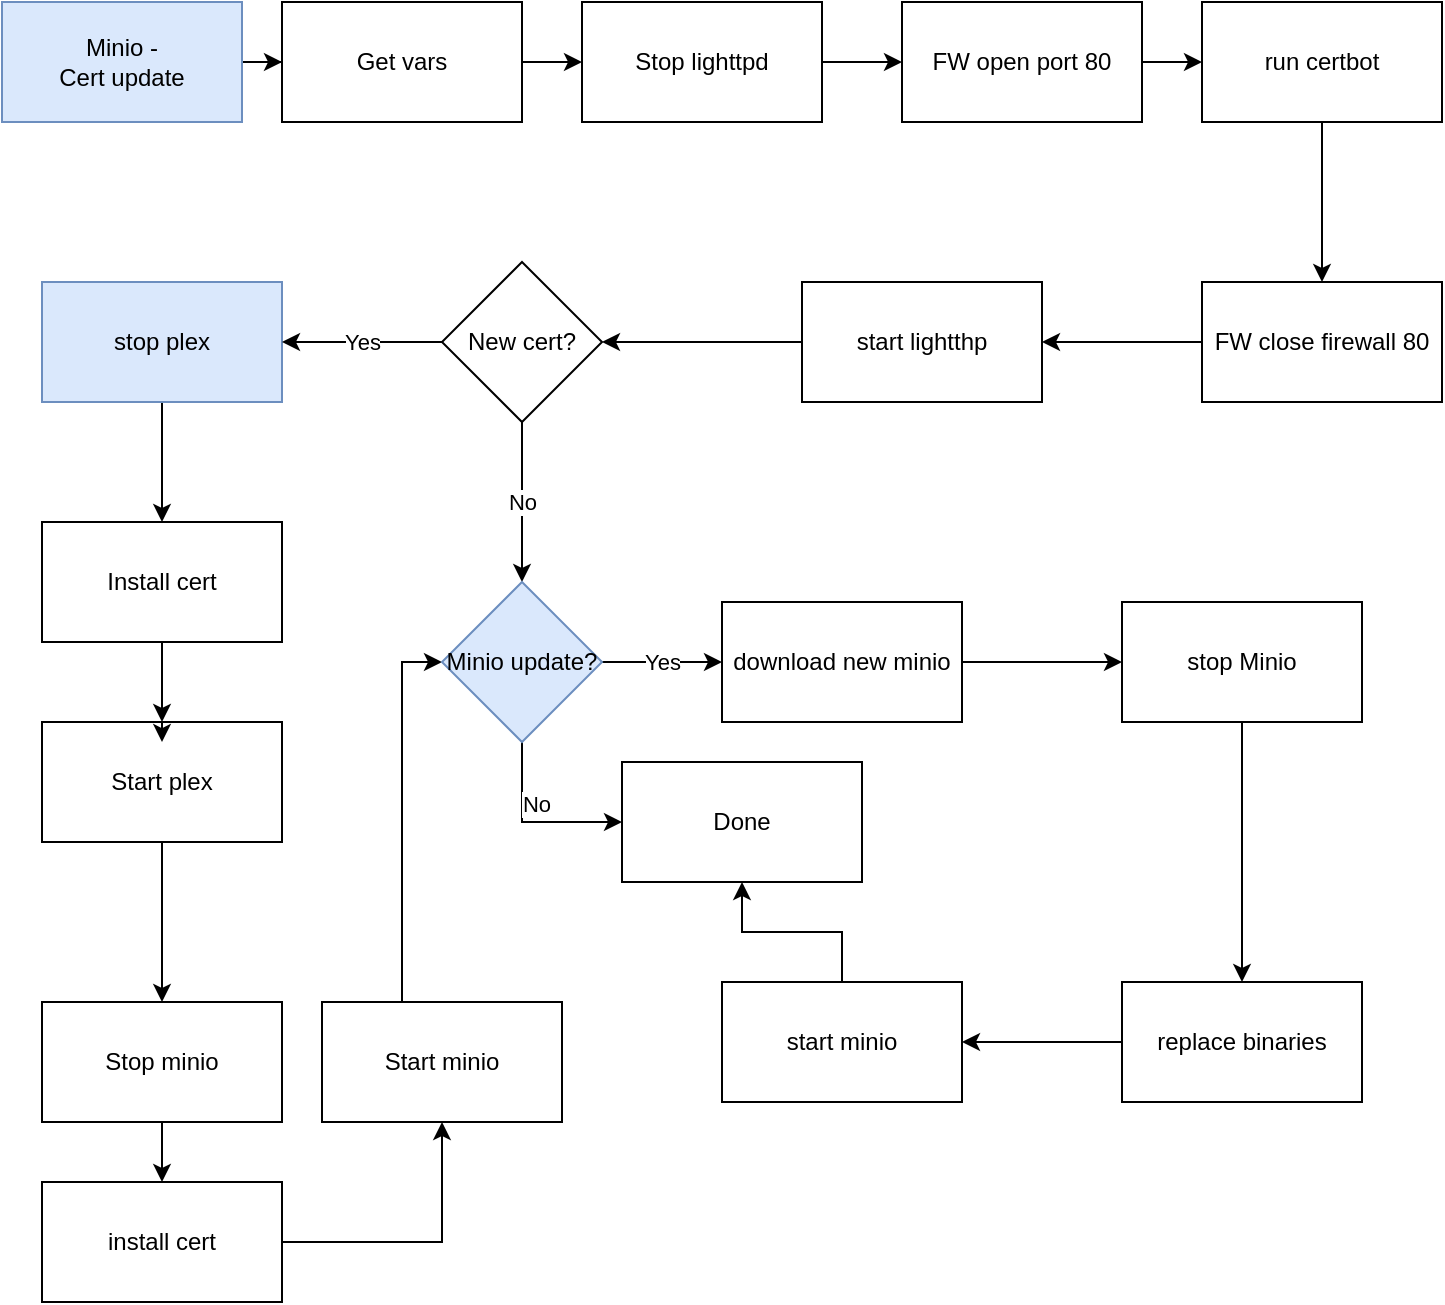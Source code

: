 <mxfile version="20.1.1" type="device"><diagram id="ukf_fpDI6nBqkmXPp62G" name="Page-1"><mxGraphModel dx="1185" dy="662" grid="1" gridSize="10" guides="1" tooltips="1" connect="1" arrows="1" fold="1" page="1" pageScale="1" pageWidth="827" pageHeight="1169" math="0" shadow="0"><root><mxCell id="0"/><mxCell id="1" parent="0"/><mxCell id="HXZsp929oRY9PYKzHvMy-16" value="" style="edgeStyle=orthogonalEdgeStyle;rounded=0;orthogonalLoop=1;jettySize=auto;html=1;" parent="1" source="DVea2lA_n0YaLDgW4x5y-1" target="HXZsp929oRY9PYKzHvMy-15" edge="1"><mxGeometry relative="1" as="geometry"/></mxCell><mxCell id="DVea2lA_n0YaLDgW4x5y-1" value="Minio - &lt;br&gt;Cert update" style="rounded=0;whiteSpace=wrap;html=1;fillColor=#dae8fc;strokeColor=#6c8ebf;" parent="1" vertex="1"><mxGeometry x="10" y="10" width="120" height="60" as="geometry"/></mxCell><mxCell id="DVea2lA_n0YaLDgW4x5y-5" value="" style="edgeStyle=orthogonalEdgeStyle;rounded=0;orthogonalLoop=1;jettySize=auto;html=1;" parent="1" source="DVea2lA_n0YaLDgW4x5y-2" target="DVea2lA_n0YaLDgW4x5y-4" edge="1"><mxGeometry relative="1" as="geometry"/></mxCell><mxCell id="DVea2lA_n0YaLDgW4x5y-2" value="Stop lighttpd" style="whiteSpace=wrap;html=1;rounded=0;" parent="1" vertex="1"><mxGeometry x="300" y="10" width="120" height="60" as="geometry"/></mxCell><mxCell id="DVea2lA_n0YaLDgW4x5y-7" value="" style="edgeStyle=orthogonalEdgeStyle;rounded=0;orthogonalLoop=1;jettySize=auto;html=1;" parent="1" source="DVea2lA_n0YaLDgW4x5y-4" target="DVea2lA_n0YaLDgW4x5y-6" edge="1"><mxGeometry relative="1" as="geometry"/></mxCell><mxCell id="DVea2lA_n0YaLDgW4x5y-4" value="FW open port 80" style="whiteSpace=wrap;html=1;rounded=0;" parent="1" vertex="1"><mxGeometry x="460" y="10" width="120" height="60" as="geometry"/></mxCell><mxCell id="DVea2lA_n0YaLDgW4x5y-9" value="" style="edgeStyle=orthogonalEdgeStyle;rounded=0;orthogonalLoop=1;jettySize=auto;html=1;" parent="1" source="DVea2lA_n0YaLDgW4x5y-6" target="DVea2lA_n0YaLDgW4x5y-8" edge="1"><mxGeometry relative="1" as="geometry"/></mxCell><mxCell id="DVea2lA_n0YaLDgW4x5y-6" value="run certbot" style="whiteSpace=wrap;html=1;rounded=0;" parent="1" vertex="1"><mxGeometry x="610" y="10" width="120" height="60" as="geometry"/></mxCell><mxCell id="DVea2lA_n0YaLDgW4x5y-11" value="" style="edgeStyle=orthogonalEdgeStyle;rounded=0;orthogonalLoop=1;jettySize=auto;html=1;" parent="1" source="DVea2lA_n0YaLDgW4x5y-8" target="DVea2lA_n0YaLDgW4x5y-10" edge="1"><mxGeometry relative="1" as="geometry"/></mxCell><mxCell id="DVea2lA_n0YaLDgW4x5y-8" value="FW close firewall 80" style="whiteSpace=wrap;html=1;rounded=0;" parent="1" vertex="1"><mxGeometry x="610" y="150" width="120" height="60" as="geometry"/></mxCell><mxCell id="DVea2lA_n0YaLDgW4x5y-19" value="" style="edgeStyle=orthogonalEdgeStyle;rounded=0;orthogonalLoop=1;jettySize=auto;html=1;" parent="1" source="DVea2lA_n0YaLDgW4x5y-10" target="DVea2lA_n0YaLDgW4x5y-18" edge="1"><mxGeometry relative="1" as="geometry"/></mxCell><mxCell id="DVea2lA_n0YaLDgW4x5y-10" value="start lightthp" style="whiteSpace=wrap;html=1;rounded=0;" parent="1" vertex="1"><mxGeometry x="410" y="150" width="120" height="60" as="geometry"/></mxCell><mxCell id="DVea2lA_n0YaLDgW4x5y-15" value="" style="edgeStyle=orthogonalEdgeStyle;rounded=0;orthogonalLoop=1;jettySize=auto;html=1;" parent="1" source="DVea2lA_n0YaLDgW4x5y-12" target="DVea2lA_n0YaLDgW4x5y-14" edge="1"><mxGeometry relative="1" as="geometry"/></mxCell><mxCell id="DVea2lA_n0YaLDgW4x5y-12" value="stop plex" style="whiteSpace=wrap;html=1;rounded=0;fillColor=#dae8fc;strokeColor=#6c8ebf;" parent="1" vertex="1"><mxGeometry x="30" y="150" width="120" height="60" as="geometry"/></mxCell><mxCell id="DVea2lA_n0YaLDgW4x5y-17" value="" style="edgeStyle=orthogonalEdgeStyle;rounded=0;orthogonalLoop=1;jettySize=auto;html=1;" parent="1" source="DVea2lA_n0YaLDgW4x5y-14" target="DVea2lA_n0YaLDgW4x5y-16" edge="1"><mxGeometry relative="1" as="geometry"/></mxCell><mxCell id="DVea2lA_n0YaLDgW4x5y-14" value="Install cert" style="whiteSpace=wrap;html=1;rounded=0;" parent="1" vertex="1"><mxGeometry x="30" y="270" width="120" height="60" as="geometry"/></mxCell><mxCell id="DVea2lA_n0YaLDgW4x5y-26" value="" style="edgeStyle=orthogonalEdgeStyle;rounded=0;orthogonalLoop=1;jettySize=auto;html=1;" parent="1" source="DVea2lA_n0YaLDgW4x5y-16" target="DVea2lA_n0YaLDgW4x5y-25" edge="1"><mxGeometry relative="1" as="geometry"/></mxCell><mxCell id="DVea2lA_n0YaLDgW4x5y-16" value="Start plex" style="whiteSpace=wrap;html=1;rounded=0;" parent="1" vertex="1"><mxGeometry x="30" y="370" width="120" height="60" as="geometry"/></mxCell><mxCell id="DVea2lA_n0YaLDgW4x5y-20" value="Yes" style="edgeStyle=orthogonalEdgeStyle;rounded=0;orthogonalLoop=1;jettySize=auto;html=1;" parent="1" source="DVea2lA_n0YaLDgW4x5y-18" target="DVea2lA_n0YaLDgW4x5y-12" edge="1"><mxGeometry relative="1" as="geometry"/></mxCell><mxCell id="HXZsp929oRY9PYKzHvMy-2" value="No" style="edgeStyle=orthogonalEdgeStyle;rounded=0;orthogonalLoop=1;jettySize=auto;html=1;" parent="1" source="DVea2lA_n0YaLDgW4x5y-18" target="HXZsp929oRY9PYKzHvMy-1" edge="1"><mxGeometry relative="1" as="geometry"/></mxCell><mxCell id="DVea2lA_n0YaLDgW4x5y-18" value="New cert?" style="rhombus;whiteSpace=wrap;html=1;rounded=0;" parent="1" vertex="1"><mxGeometry x="230" y="140" width="80" height="80" as="geometry"/></mxCell><mxCell id="DVea2lA_n0YaLDgW4x5y-21" value="Done" style="whiteSpace=wrap;html=1;rounded=0;" parent="1" vertex="1"><mxGeometry x="320" y="390" width="120" height="60" as="geometry"/></mxCell><mxCell id="DVea2lA_n0YaLDgW4x5y-28" value="" style="edgeStyle=orthogonalEdgeStyle;rounded=0;orthogonalLoop=1;jettySize=auto;html=1;" parent="1" source="DVea2lA_n0YaLDgW4x5y-25" target="DVea2lA_n0YaLDgW4x5y-27" edge="1"><mxGeometry relative="1" as="geometry"/></mxCell><mxCell id="DVea2lA_n0YaLDgW4x5y-25" value="Stop minio" style="whiteSpace=wrap;html=1;rounded=0;" parent="1" vertex="1"><mxGeometry x="30" y="510" width="120" height="60" as="geometry"/></mxCell><mxCell id="DVea2lA_n0YaLDgW4x5y-30" value="" style="edgeStyle=orthogonalEdgeStyle;rounded=0;orthogonalLoop=1;jettySize=auto;html=1;" parent="1" source="DVea2lA_n0YaLDgW4x5y-27" target="DVea2lA_n0YaLDgW4x5y-29" edge="1"><mxGeometry relative="1" as="geometry"/></mxCell><mxCell id="DVea2lA_n0YaLDgW4x5y-27" value="install cert" style="whiteSpace=wrap;html=1;rounded=0;" parent="1" vertex="1"><mxGeometry x="30" y="600" width="120" height="60" as="geometry"/></mxCell><mxCell id="HXZsp929oRY9PYKzHvMy-13" value="" style="edgeStyle=orthogonalEdgeStyle;rounded=0;orthogonalLoop=1;jettySize=auto;html=1;" parent="1" source="DVea2lA_n0YaLDgW4x5y-29" target="HXZsp929oRY9PYKzHvMy-1" edge="1"><mxGeometry relative="1" as="geometry"><Array as="points"><mxPoint x="210" y="340"/></Array></mxGeometry></mxCell><mxCell id="DVea2lA_n0YaLDgW4x5y-29" value="Start minio" style="whiteSpace=wrap;html=1;rounded=0;" parent="1" vertex="1"><mxGeometry x="170" y="510" width="120" height="60" as="geometry"/></mxCell><mxCell id="HXZsp929oRY9PYKzHvMy-5" value="Yes" style="edgeStyle=orthogonalEdgeStyle;rounded=0;orthogonalLoop=1;jettySize=auto;html=1;" parent="1" source="HXZsp929oRY9PYKzHvMy-1" target="HXZsp929oRY9PYKzHvMy-4" edge="1"><mxGeometry relative="1" as="geometry"/></mxCell><mxCell id="HXZsp929oRY9PYKzHvMy-18" style="edgeStyle=orthogonalEdgeStyle;rounded=0;orthogonalLoop=1;jettySize=auto;html=1;exitX=0.5;exitY=1;exitDx=0;exitDy=0;entryX=0;entryY=0.5;entryDx=0;entryDy=0;" parent="1" source="HXZsp929oRY9PYKzHvMy-1" target="DVea2lA_n0YaLDgW4x5y-21" edge="1"><mxGeometry relative="1" as="geometry"><mxPoint x="270" y="400" as="targetPoint"/></mxGeometry></mxCell><mxCell id="HXZsp929oRY9PYKzHvMy-19" value="No" style="edgeLabel;html=1;align=center;verticalAlign=middle;resizable=0;points=[];" parent="HXZsp929oRY9PYKzHvMy-18" vertex="1" connectable="0"><mxGeometry x="-0.311" y="7" relative="1" as="geometry"><mxPoint as="offset"/></mxGeometry></mxCell><mxCell id="HXZsp929oRY9PYKzHvMy-1" value="Minio update?" style="rhombus;whiteSpace=wrap;html=1;rounded=0;fillColor=#dae8fc;strokeColor=#6c8ebf;" parent="1" vertex="1"><mxGeometry x="230" y="300" width="80" height="80" as="geometry"/></mxCell><mxCell id="HXZsp929oRY9PYKzHvMy-7" value="" style="edgeStyle=orthogonalEdgeStyle;rounded=0;orthogonalLoop=1;jettySize=auto;html=1;" parent="1" source="HXZsp929oRY9PYKzHvMy-4" target="HXZsp929oRY9PYKzHvMy-6" edge="1"><mxGeometry relative="1" as="geometry"/></mxCell><mxCell id="HXZsp929oRY9PYKzHvMy-4" value="download new minio" style="whiteSpace=wrap;html=1;rounded=0;" parent="1" vertex="1"><mxGeometry x="370" y="310" width="120" height="60" as="geometry"/></mxCell><mxCell id="HXZsp929oRY9PYKzHvMy-9" value="" style="edgeStyle=orthogonalEdgeStyle;rounded=0;orthogonalLoop=1;jettySize=auto;html=1;" parent="1" source="HXZsp929oRY9PYKzHvMy-6" target="HXZsp929oRY9PYKzHvMy-8" edge="1"><mxGeometry relative="1" as="geometry"/></mxCell><mxCell id="HXZsp929oRY9PYKzHvMy-6" value="stop Minio" style="whiteSpace=wrap;html=1;rounded=0;" parent="1" vertex="1"><mxGeometry x="570" y="310" width="120" height="60" as="geometry"/></mxCell><mxCell id="HXZsp929oRY9PYKzHvMy-11" value="" style="edgeStyle=orthogonalEdgeStyle;rounded=0;orthogonalLoop=1;jettySize=auto;html=1;" parent="1" source="HXZsp929oRY9PYKzHvMy-8" target="HXZsp929oRY9PYKzHvMy-10" edge="1"><mxGeometry relative="1" as="geometry"/></mxCell><mxCell id="HXZsp929oRY9PYKzHvMy-8" value="replace binaries" style="whiteSpace=wrap;html=1;rounded=0;" parent="1" vertex="1"><mxGeometry x="570" y="500" width="120" height="60" as="geometry"/></mxCell><mxCell id="HXZsp929oRY9PYKzHvMy-14" value="" style="edgeStyle=orthogonalEdgeStyle;rounded=0;orthogonalLoop=1;jettySize=auto;html=1;" parent="1" source="HXZsp929oRY9PYKzHvMy-10" target="DVea2lA_n0YaLDgW4x5y-21" edge="1"><mxGeometry relative="1" as="geometry"/></mxCell><mxCell id="HXZsp929oRY9PYKzHvMy-10" value="start minio" style="whiteSpace=wrap;html=1;rounded=0;" parent="1" vertex="1"><mxGeometry x="370" y="500" width="120" height="60" as="geometry"/></mxCell><mxCell id="HXZsp929oRY9PYKzHvMy-17" value="" style="edgeStyle=orthogonalEdgeStyle;rounded=0;orthogonalLoop=1;jettySize=auto;html=1;" parent="1" source="HXZsp929oRY9PYKzHvMy-15" target="DVea2lA_n0YaLDgW4x5y-2" edge="1"><mxGeometry relative="1" as="geometry"/></mxCell><mxCell id="HXZsp929oRY9PYKzHvMy-15" value="Get vars" style="whiteSpace=wrap;html=1;rounded=0;" parent="1" vertex="1"><mxGeometry x="150" y="10" width="120" height="60" as="geometry"/></mxCell><mxCell id="nO-mhJVJhOvrZY-vTXXe-1" style="edgeStyle=orthogonalEdgeStyle;rounded=0;orthogonalLoop=1;jettySize=auto;html=1;exitX=0.5;exitY=0;exitDx=0;exitDy=0;entryX=0.5;entryY=0.167;entryDx=0;entryDy=0;entryPerimeter=0;" edge="1" parent="1" source="DVea2lA_n0YaLDgW4x5y-16" target="DVea2lA_n0YaLDgW4x5y-16"><mxGeometry relative="1" as="geometry"/></mxCell></root></mxGraphModel></diagram></mxfile>